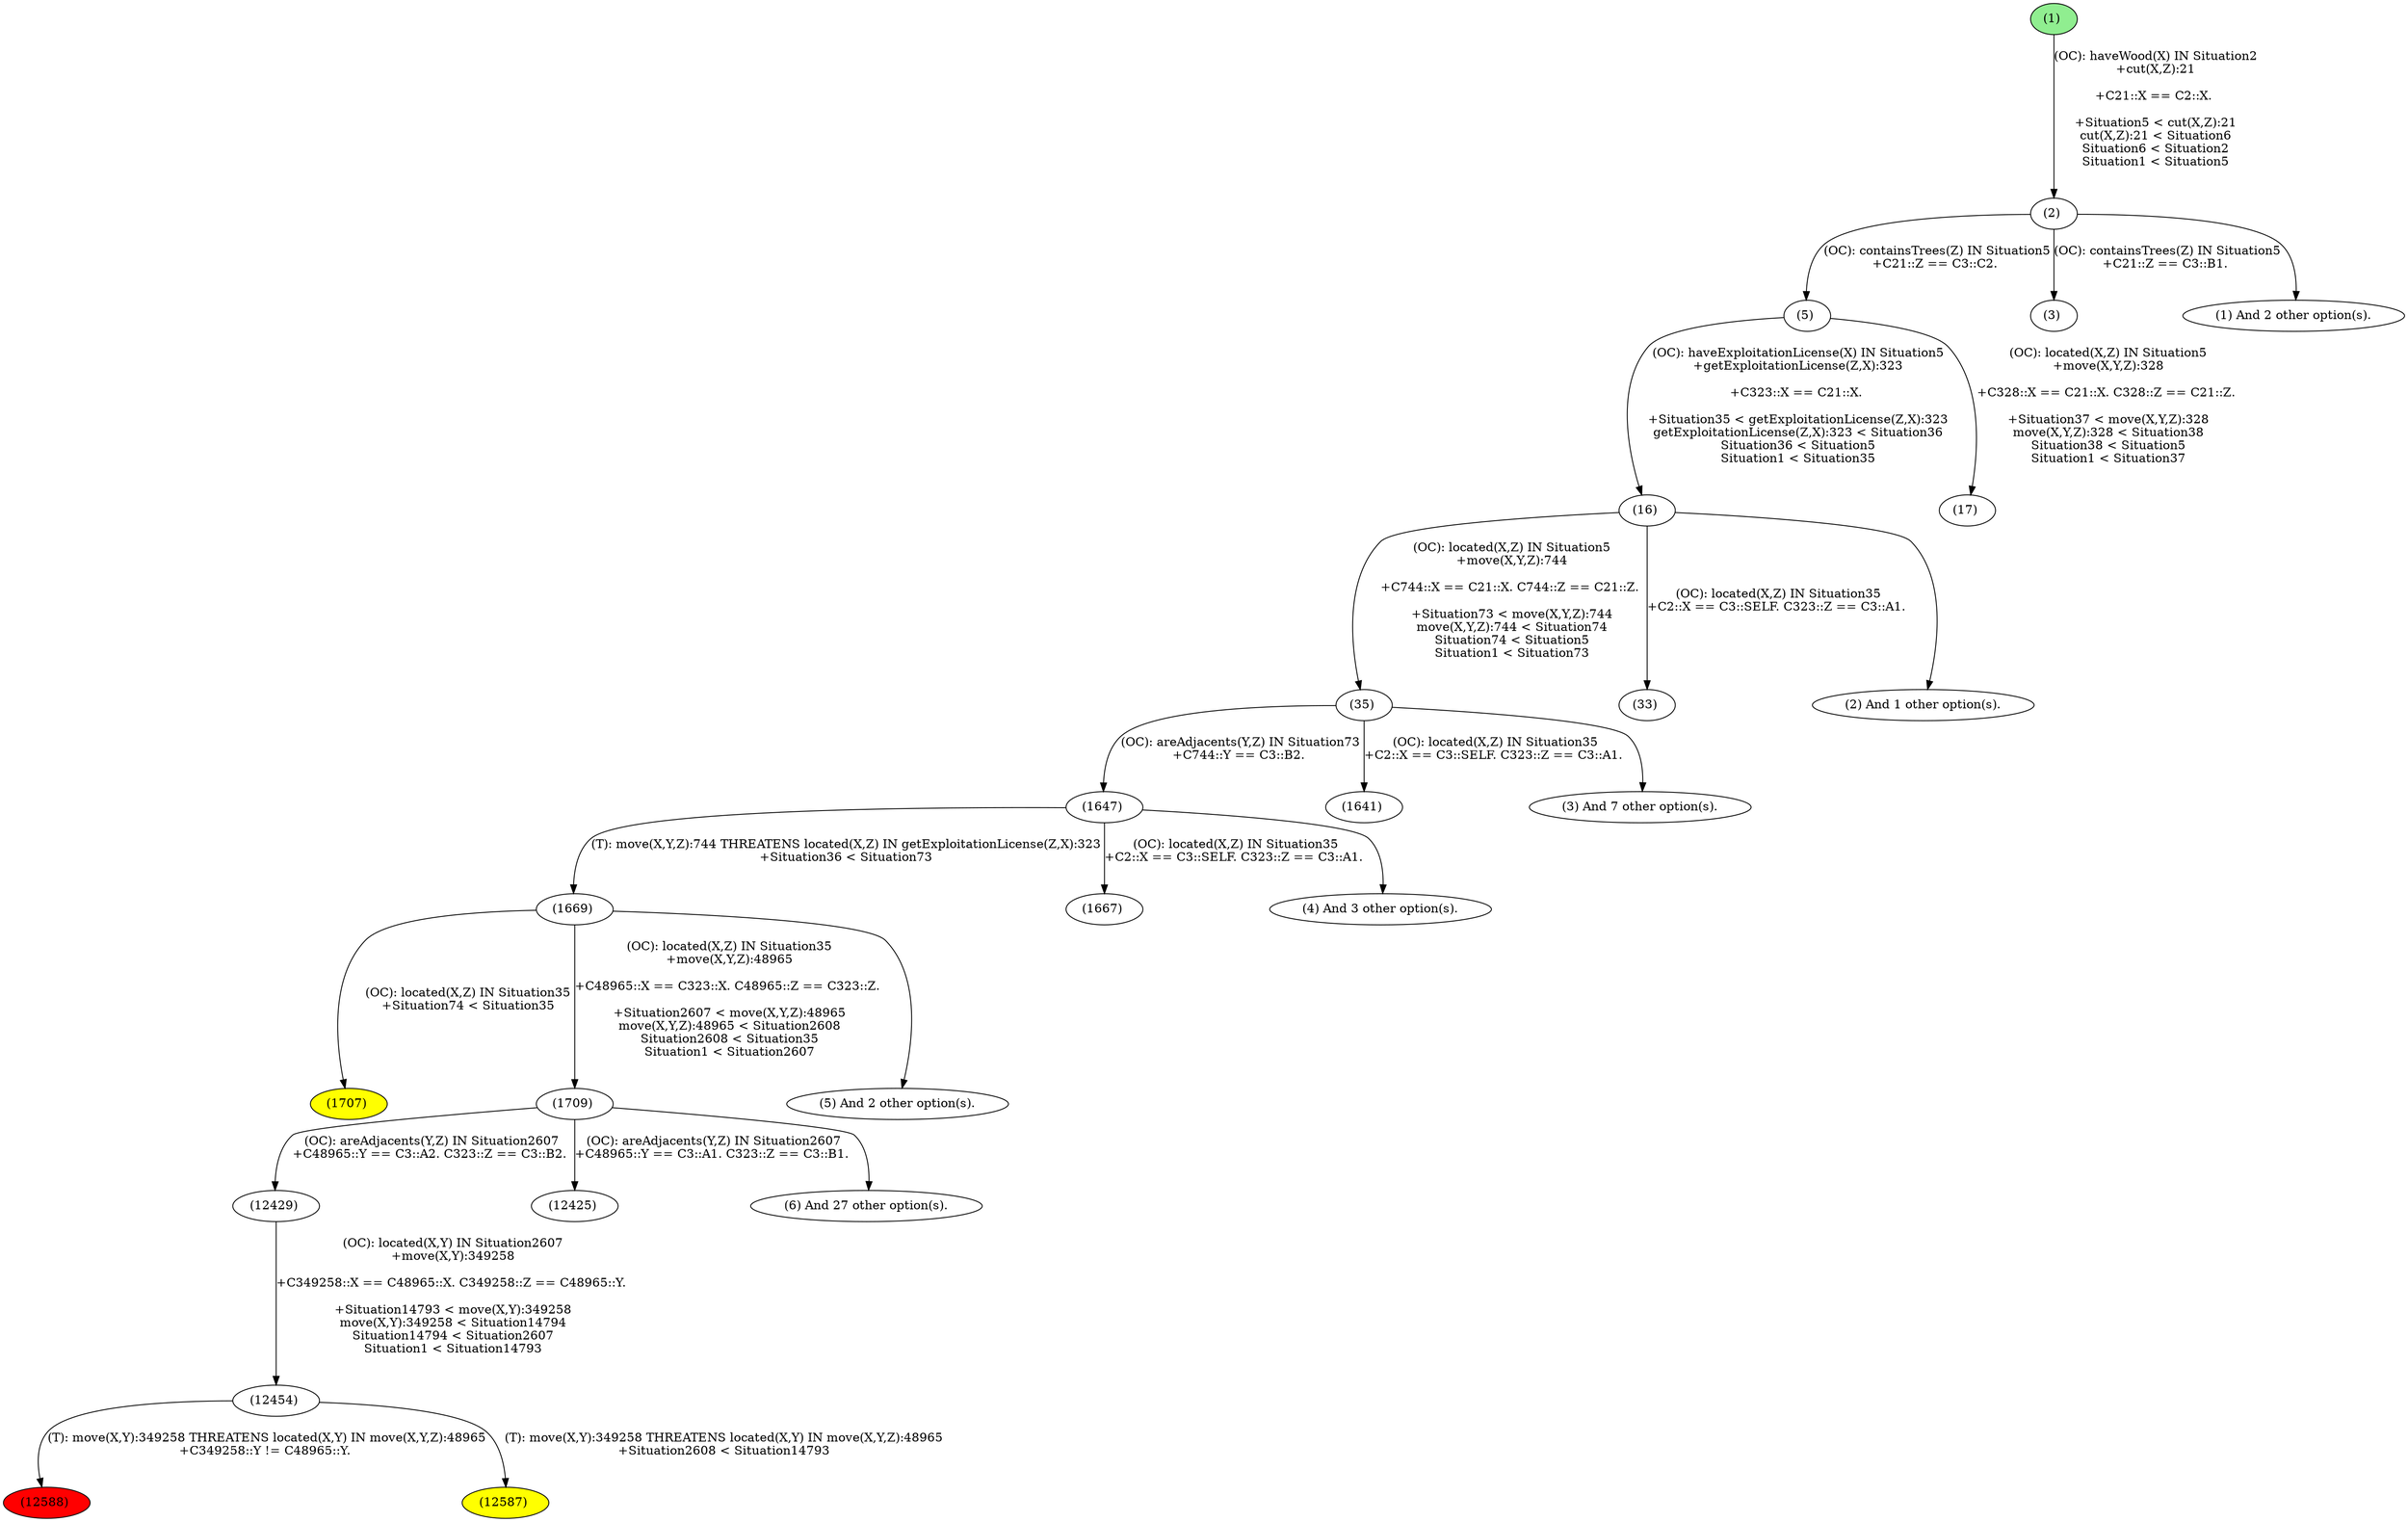 digraph G {
"(12588) " [style=filled,fillcolor="red"];
"(12587) " [style=filled,fillcolor="yellow"];
"(1707) " [style=filled,fillcolor="yellow"];
"(1) " [style=filled,fillcolor="lightgreen"];
"(1) " -> "(2) " [label="(OC): haveWood(X) IN Situation2
+cut(X,Z):21

+C21::X == C2::X. 

+Situation5 < cut(X,Z):21
cut(X,Z):21 < Situation6
Situation6 < Situation2
Situation1 < Situation5

"];
"(2) " -> "(5) " [label="(OC): containsTrees(Z) IN Situation5
+C21::Z == C3::C2. 

"];
"(2) " -> "(3) " [label="(OC): containsTrees(Z) IN Situation5
+C21::Z == C3::B1. 

"];
"(2) " -> "(1) And 2 other option(s).";
"(5) " -> "(16) " [label="(OC): haveExploitationLicense(X) IN Situation5
+getExploitationLicense(Z,X):323

+C323::X == C21::X. 

+Situation35 < getExploitationLicense(Z,X):323
getExploitationLicense(Z,X):323 < Situation36
Situation36 < Situation5
Situation1 < Situation35

"];
"(5) " -> "(17) " [label="(OC): located(X,Z) IN Situation5
+move(X,Y,Z):328

+C328::X == C21::X. C328::Z == C21::Z. 

+Situation37 < move(X,Y,Z):328
move(X,Y,Z):328 < Situation38
Situation38 < Situation5
Situation1 < Situation37

"];
"(16) " -> "(35) " [label="(OC): located(X,Z) IN Situation5
+move(X,Y,Z):744

+C744::X == C21::X. C744::Z == C21::Z. 

+Situation73 < move(X,Y,Z):744
move(X,Y,Z):744 < Situation74
Situation74 < Situation5
Situation1 < Situation73

"];
"(16) " -> "(33) " [label="(OC): located(X,Z) IN Situation35
+C2::X == C3::SELF. C323::Z == C3::A1. 

"];
"(16) " -> "(2) And 1 other option(s).";
"(35) " -> "(1647) " [label="(OC): areAdjacents(Y,Z) IN Situation73
+C744::Y == C3::B2. 

"];
"(35) " -> "(1641) " [label="(OC): located(X,Z) IN Situation35
+C2::X == C3::SELF. C323::Z == C3::A1. 

"];
"(35) " -> "(3) And 7 other option(s).";
"(1647) " -> "(1669) " [label="(T): move(X,Y,Z):744 THREATENS located(X,Z) IN getExploitationLicense(Z,X):323
+Situation36 < Situation73

"];
"(1647) " -> "(1667) " [label="(OC): located(X,Z) IN Situation35
+C2::X == C3::SELF. C323::Z == C3::A1. 

"];
"(1647) " -> "(4) And 3 other option(s).";
"(1669) " -> "(1709) " [label="(OC): located(X,Z) IN Situation35
+move(X,Y,Z):48965

+C48965::X == C323::X. C48965::Z == C323::Z. 

+Situation2607 < move(X,Y,Z):48965
move(X,Y,Z):48965 < Situation2608
Situation2608 < Situation35
Situation1 < Situation2607

"];
"(1669) " -> "(1707) " [label="(OC): located(X,Z) IN Situation35
+Situation74 < Situation35

"];
"(1669) " -> "(5) And 2 other option(s).";
"(1709) " -> "(12429) " [label="(OC): areAdjacents(Y,Z) IN Situation2607
+C48965::Y == C3::A2. C323::Z == C3::B2. 

"];
"(1709) " -> "(12425) " [label="(OC): areAdjacents(Y,Z) IN Situation2607
+C48965::Y == C3::A1. C323::Z == C3::B1. 

"];
"(1709) " -> "(6) And 27 other option(s).";
"(12429) " -> "(12454) " [label="(OC): located(X,Y) IN Situation2607
+move(X,Y):349258

+C349258::X == C48965::X. C349258::Z == C48965::Y. 

+Situation14793 < move(X,Y):349258
move(X,Y):349258 < Situation14794
Situation14794 < Situation2607
Situation1 < Situation14793

"];
"(12454) " -> "(12588) " [label="(T): move(X,Y):349258 THREATENS located(X,Y) IN move(X,Y,Z):48965
+C349258::Y != C48965::Y. 

"];
"(12454) " -> "(12587) " [label="(T): move(X,Y):349258 THREATENS located(X,Y) IN move(X,Y,Z):48965
+Situation2608 < Situation14793

"];
}
